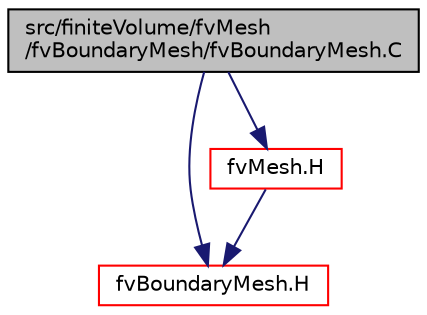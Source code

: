 digraph "src/finiteVolume/fvMesh/fvBoundaryMesh/fvBoundaryMesh.C"
{
  bgcolor="transparent";
  edge [fontname="Helvetica",fontsize="10",labelfontname="Helvetica",labelfontsize="10"];
  node [fontname="Helvetica",fontsize="10",shape=record];
  Node0 [label="src/finiteVolume/fvMesh\l/fvBoundaryMesh/fvBoundaryMesh.C",height=0.2,width=0.4,color="black", fillcolor="grey75", style="filled", fontcolor="black"];
  Node0 -> Node1 [color="midnightblue",fontsize="10",style="solid",fontname="Helvetica"];
  Node1 [label="fvBoundaryMesh.H",height=0.2,width=0.4,color="red",URL="$a03713.html"];
  Node0 -> Node179 [color="midnightblue",fontsize="10",style="solid",fontname="Helvetica"];
  Node179 [label="fvMesh.H",height=0.2,width=0.4,color="red",URL="$a03719.html"];
  Node179 -> Node1 [color="midnightblue",fontsize="10",style="solid",fontname="Helvetica"];
}
